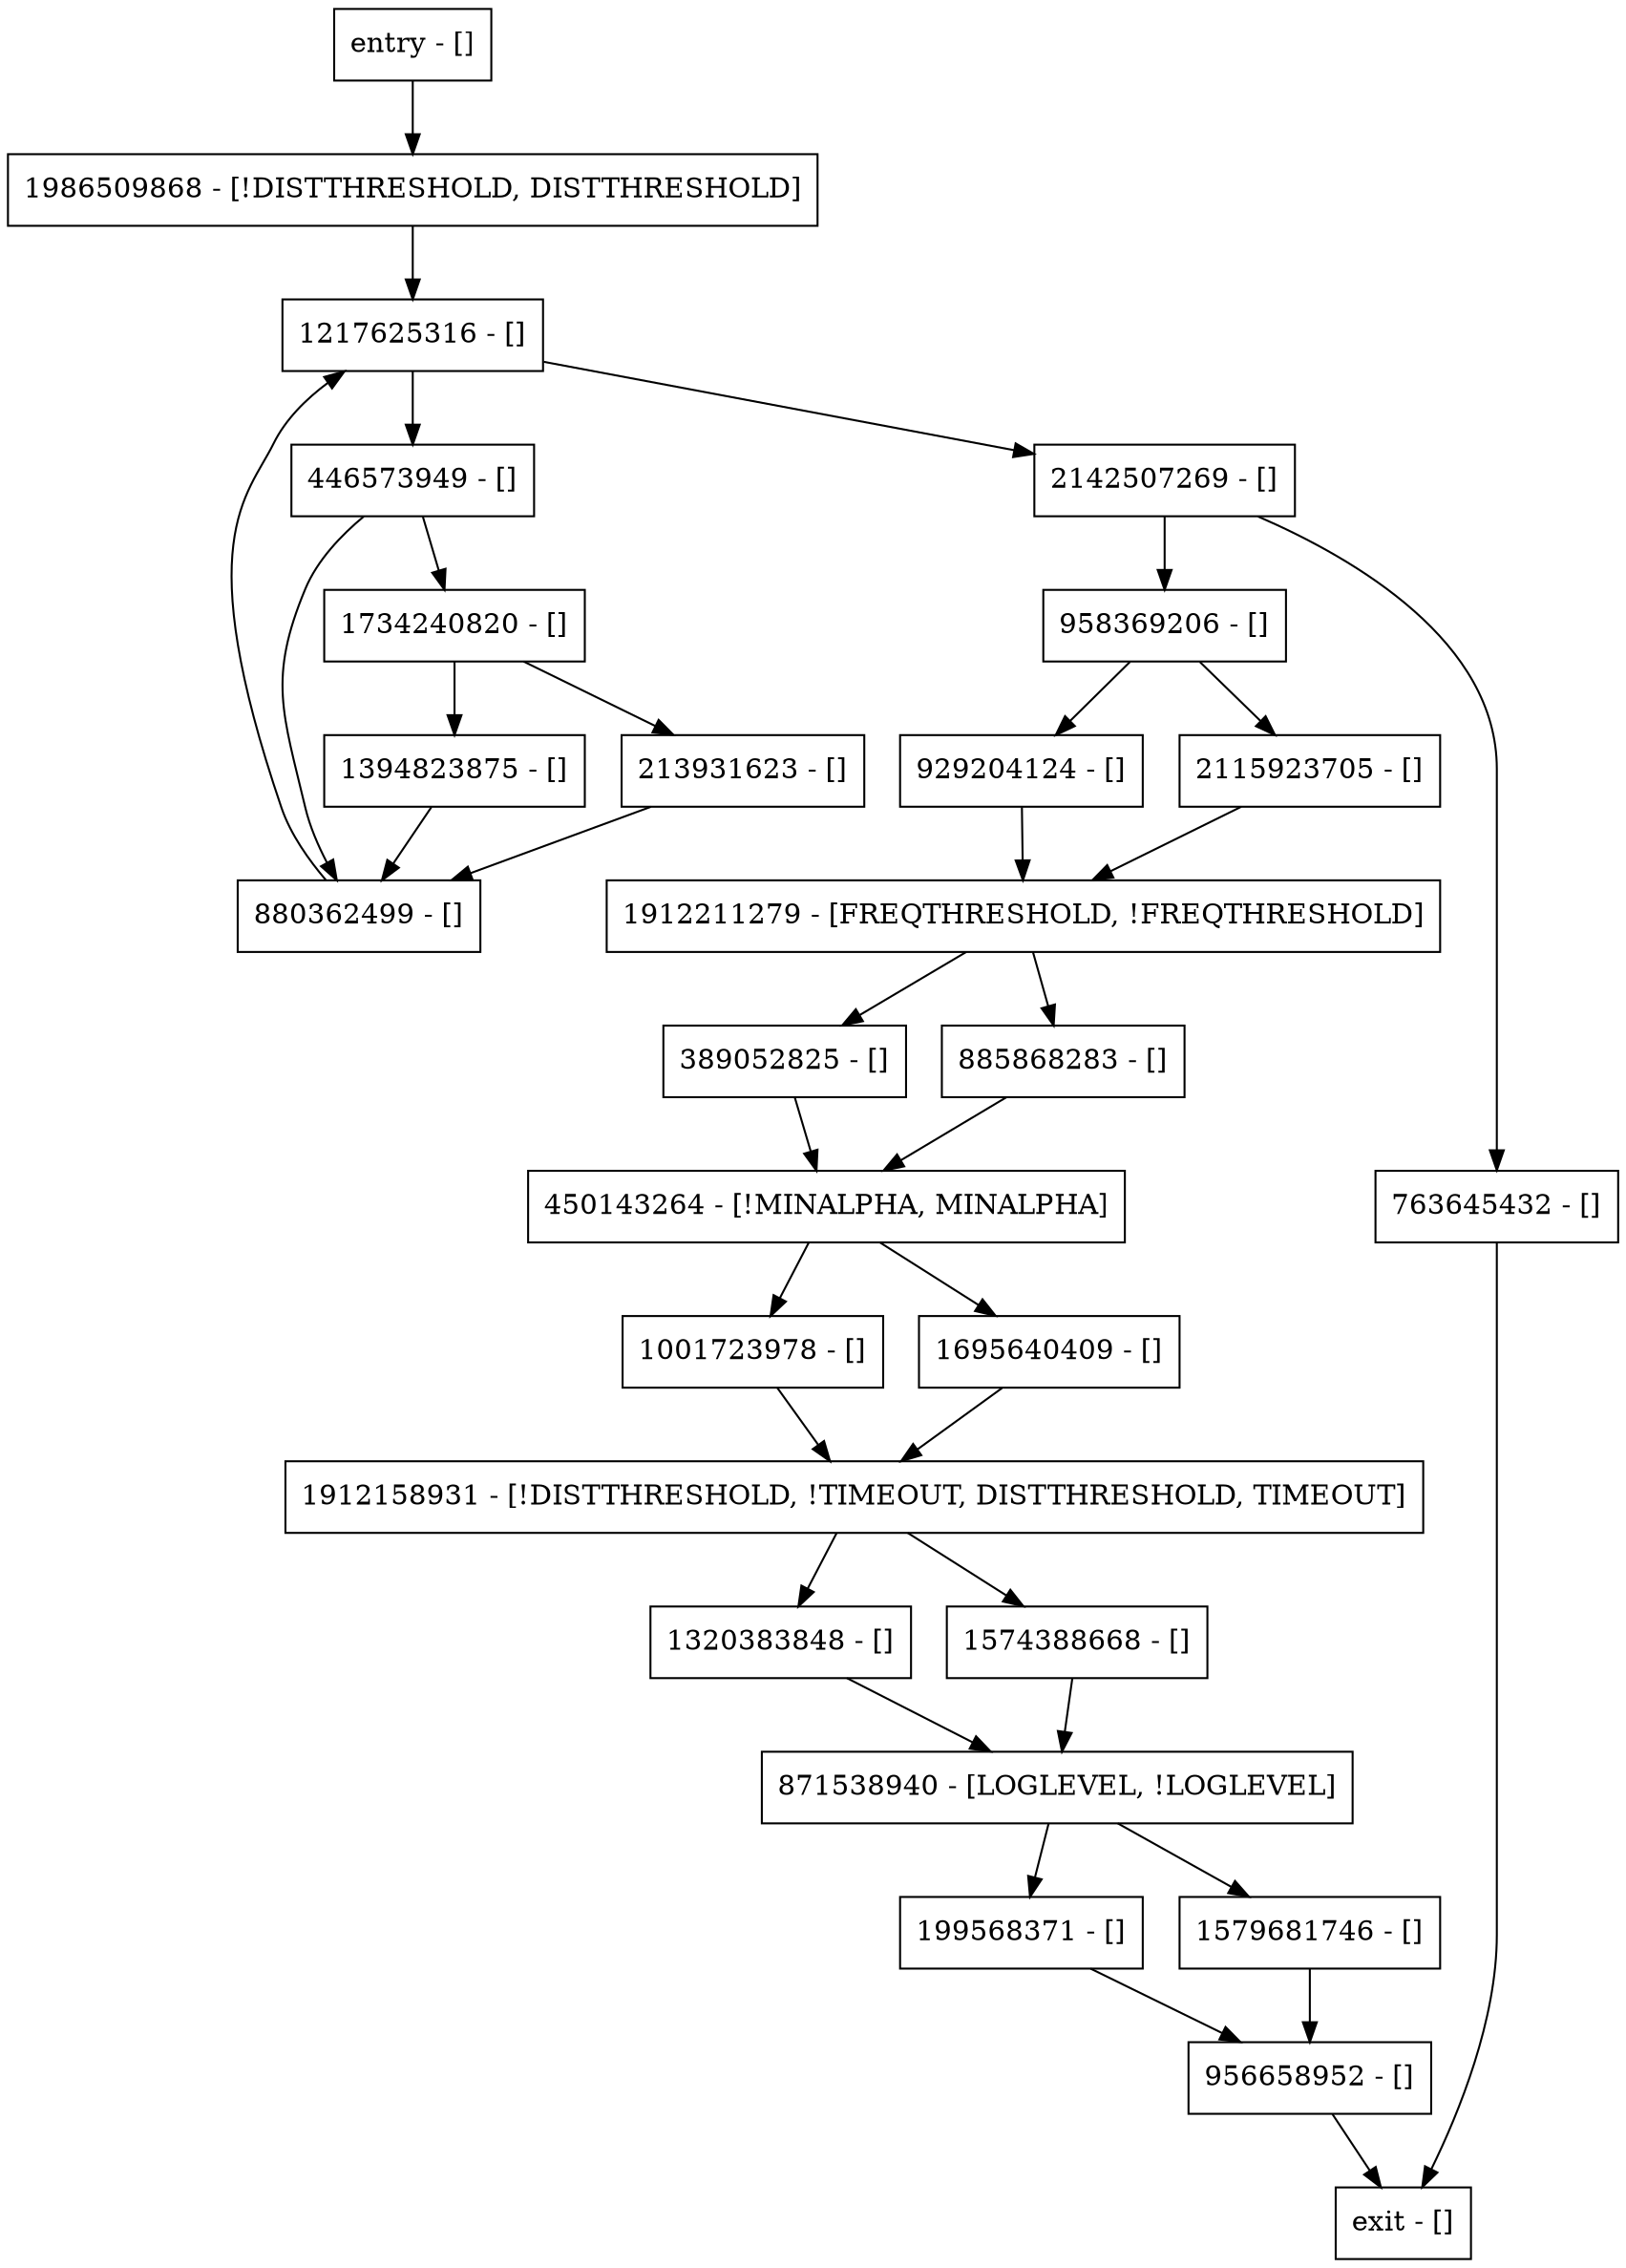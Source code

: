 digraph main {
node [shape=record];
199568371 [label="199568371 - []"];
1394823875 [label="1394823875 - []"];
446573949 [label="446573949 - []"];
880362499 [label="880362499 - []"];
958369206 [label="958369206 - []"];
450143264 [label="450143264 - [!MINALPHA, MINALPHA]"];
389052825 [label="389052825 - []"];
763645432 [label="763645432 - []"];
1579681746 [label="1579681746 - []"];
956658952 [label="956658952 - []"];
1001723978 [label="1001723978 - []"];
2142507269 [label="2142507269 - []"];
1320383848 [label="1320383848 - []"];
1734240820 [label="1734240820 - []"];
1695640409 [label="1695640409 - []"];
871538940 [label="871538940 - [LOGLEVEL, !LOGLEVEL]"];
213931623 [label="213931623 - []"];
885868283 [label="885868283 - []"];
1986509868 [label="1986509868 - [!DISTTHRESHOLD, DISTTHRESHOLD]"];
entry [label="entry - []"];
exit [label="exit - []"];
1574388668 [label="1574388668 - []"];
1912211279 [label="1912211279 - [FREQTHRESHOLD, !FREQTHRESHOLD]"];
1912158931 [label="1912158931 - [!DISTTHRESHOLD, !TIMEOUT, DISTTHRESHOLD, TIMEOUT]"];
929204124 [label="929204124 - []"];
2115923705 [label="2115923705 - []"];
1217625316 [label="1217625316 - []"];
entry;
exit;
199568371 -> 956658952;
1394823875 -> 880362499;
446573949 -> 1734240820;
446573949 -> 880362499;
880362499 -> 1217625316;
958369206 -> 929204124;
958369206 -> 2115923705;
450143264 -> 1001723978;
450143264 -> 1695640409;
389052825 -> 450143264;
763645432 -> exit;
1579681746 -> 956658952;
956658952 -> exit;
1001723978 -> 1912158931;
2142507269 -> 763645432;
2142507269 -> 958369206;
1320383848 -> 871538940;
1734240820 -> 1394823875;
1734240820 -> 213931623;
1695640409 -> 1912158931;
871538940 -> 199568371;
871538940 -> 1579681746;
213931623 -> 880362499;
885868283 -> 450143264;
1986509868 -> 1217625316;
entry -> 1986509868;
1574388668 -> 871538940;
1912211279 -> 389052825;
1912211279 -> 885868283;
1912158931 -> 1574388668;
1912158931 -> 1320383848;
929204124 -> 1912211279;
2115923705 -> 1912211279;
1217625316 -> 2142507269;
1217625316 -> 446573949;
}
